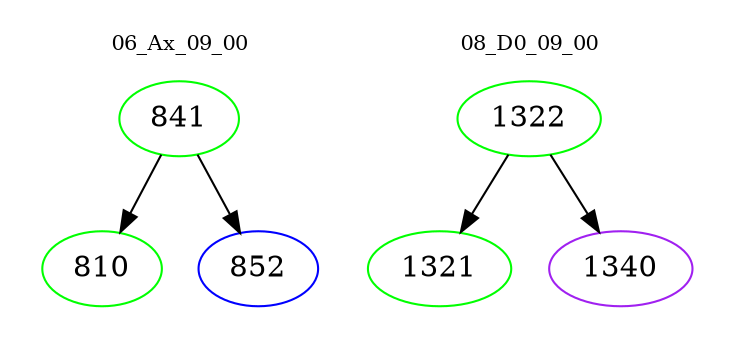 digraph{
subgraph cluster_0 {
color = white
label = "06_Ax_09_00";
fontsize=10;
T0_841 [label="841", color="green"]
T0_841 -> T0_810 [color="black"]
T0_810 [label="810", color="green"]
T0_841 -> T0_852 [color="black"]
T0_852 [label="852", color="blue"]
}
subgraph cluster_1 {
color = white
label = "08_D0_09_00";
fontsize=10;
T1_1322 [label="1322", color="green"]
T1_1322 -> T1_1321 [color="black"]
T1_1321 [label="1321", color="green"]
T1_1322 -> T1_1340 [color="black"]
T1_1340 [label="1340", color="purple"]
}
}
